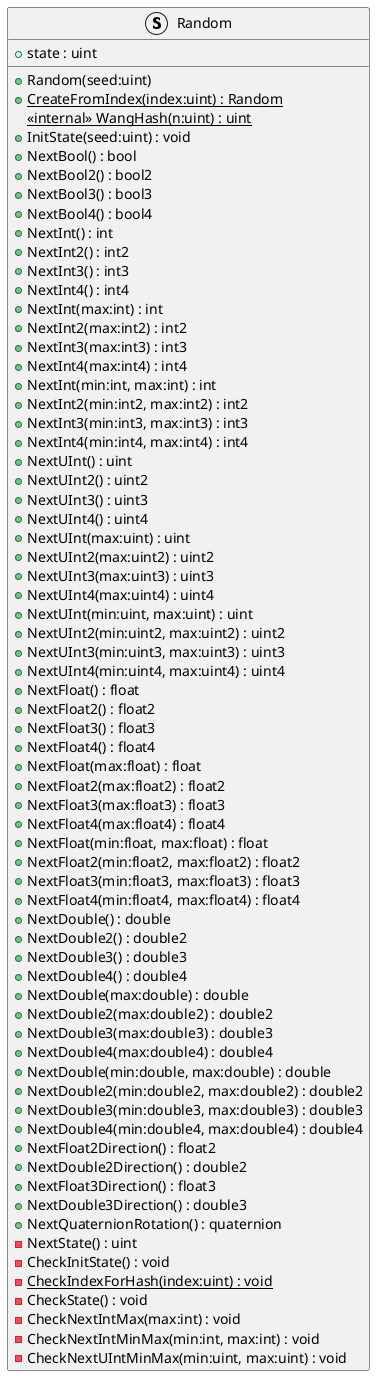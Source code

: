 @startuml
struct Random {
    + state : uint
    + Random(seed:uint)
    + {static} CreateFromIndex(index:uint) : Random
    <<internal>> {static} WangHash(n:uint) : uint
    + InitState(seed:uint) : void
    + NextBool() : bool
    + NextBool2() : bool2
    + NextBool3() : bool3
    + NextBool4() : bool4
    + NextInt() : int
    + NextInt2() : int2
    + NextInt3() : int3
    + NextInt4() : int4
    + NextInt(max:int) : int
    + NextInt2(max:int2) : int2
    + NextInt3(max:int3) : int3
    + NextInt4(max:int4) : int4
    + NextInt(min:int, max:int) : int
    + NextInt2(min:int2, max:int2) : int2
    + NextInt3(min:int3, max:int3) : int3
    + NextInt4(min:int4, max:int4) : int4
    + NextUInt() : uint
    + NextUInt2() : uint2
    + NextUInt3() : uint3
    + NextUInt4() : uint4
    + NextUInt(max:uint) : uint
    + NextUInt2(max:uint2) : uint2
    + NextUInt3(max:uint3) : uint3
    + NextUInt4(max:uint4) : uint4
    + NextUInt(min:uint, max:uint) : uint
    + NextUInt2(min:uint2, max:uint2) : uint2
    + NextUInt3(min:uint3, max:uint3) : uint3
    + NextUInt4(min:uint4, max:uint4) : uint4
    + NextFloat() : float
    + NextFloat2() : float2
    + NextFloat3() : float3
    + NextFloat4() : float4
    + NextFloat(max:float) : float
    + NextFloat2(max:float2) : float2
    + NextFloat3(max:float3) : float3
    + NextFloat4(max:float4) : float4
    + NextFloat(min:float, max:float) : float
    + NextFloat2(min:float2, max:float2) : float2
    + NextFloat3(min:float3, max:float3) : float3
    + NextFloat4(min:float4, max:float4) : float4
    + NextDouble() : double
    + NextDouble2() : double2
    + NextDouble3() : double3
    + NextDouble4() : double4
    + NextDouble(max:double) : double
    + NextDouble2(max:double2) : double2
    + NextDouble3(max:double3) : double3
    + NextDouble4(max:double4) : double4
    + NextDouble(min:double, max:double) : double
    + NextDouble2(min:double2, max:double2) : double2
    + NextDouble3(min:double3, max:double3) : double3
    + NextDouble4(min:double4, max:double4) : double4
    + NextFloat2Direction() : float2
    + NextDouble2Direction() : double2
    + NextFloat3Direction() : float3
    + NextDouble3Direction() : double3
    + NextQuaternionRotation() : quaternion
    - NextState() : uint
    - CheckInitState() : void
    {static} - CheckIndexForHash(index:uint) : void
    - CheckState() : void
    - CheckNextIntMax(max:int) : void
    - CheckNextIntMinMax(min:int, max:int) : void
    - CheckNextUIntMinMax(min:uint, max:uint) : void
}
@enduml
